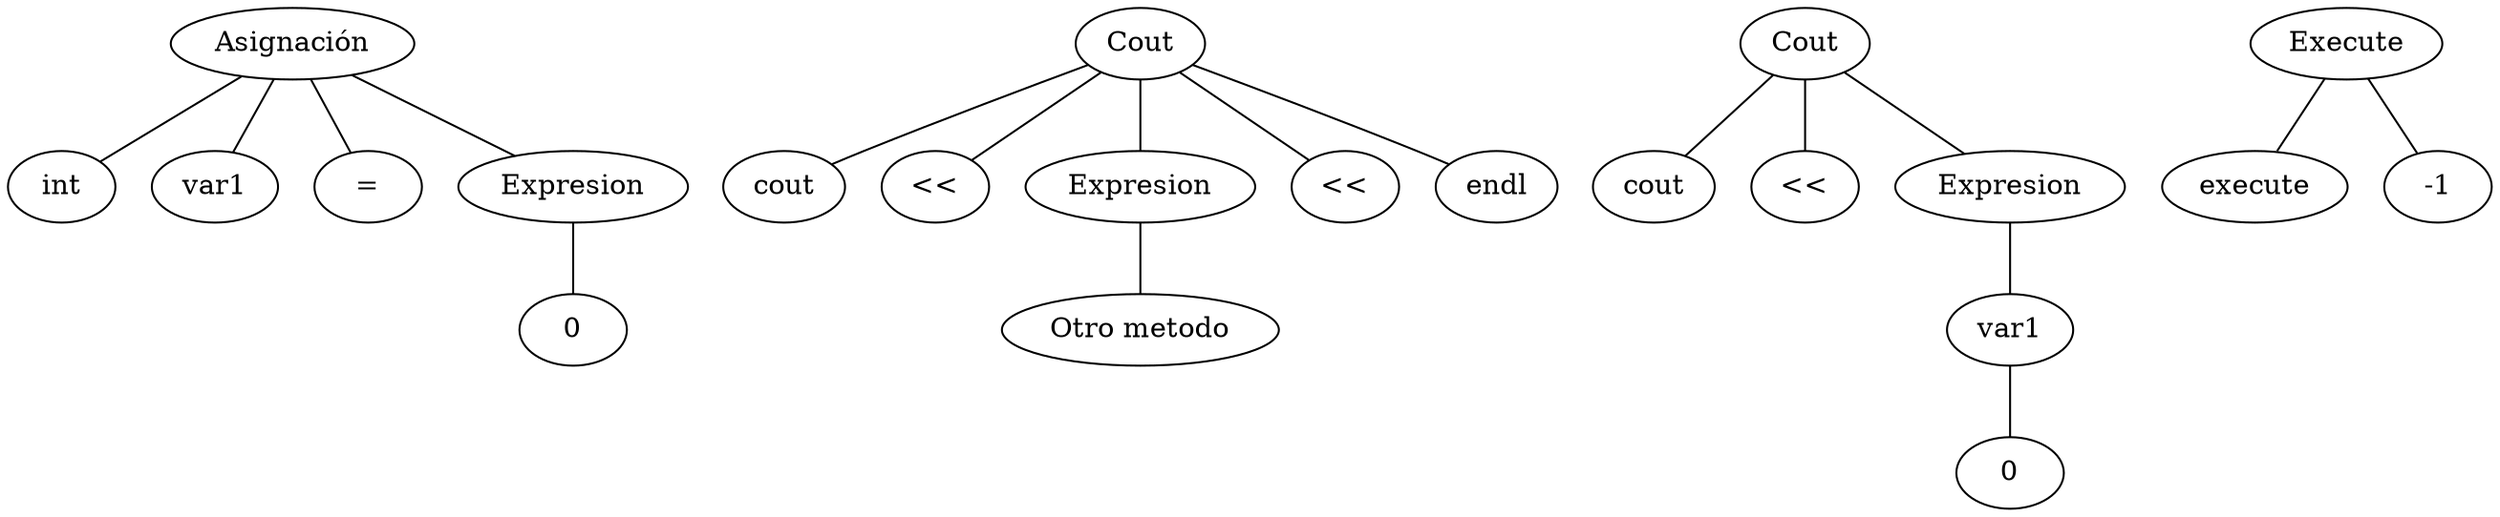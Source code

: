 graph {
ordering="out"
1[label="0"]
2[label="Expresion"]
2--1
3[label="var1"]
4[label="Asignación"]
5[label="int"]
6[label="="]
4--5
4--3
4--6
4--2
7[label="Otro metodo"]
8[label="Expresion"]
8--7
9[label="cout"]
11[label="Cout"]
10[label="<<"]
12[label="<<"]
13[label="endl"]
11--9
11--10
11--8
11--12
11--13
14[label="0"]
16[label="var1"]
15[label="Expresion"]
15--16
16--14
17[label="cout"]
19[label="Cout"]
18[label="<<"]
19--17
19--18
19--15
20[label="execute"]
21[label="Execute"]
21--20
21---1

}